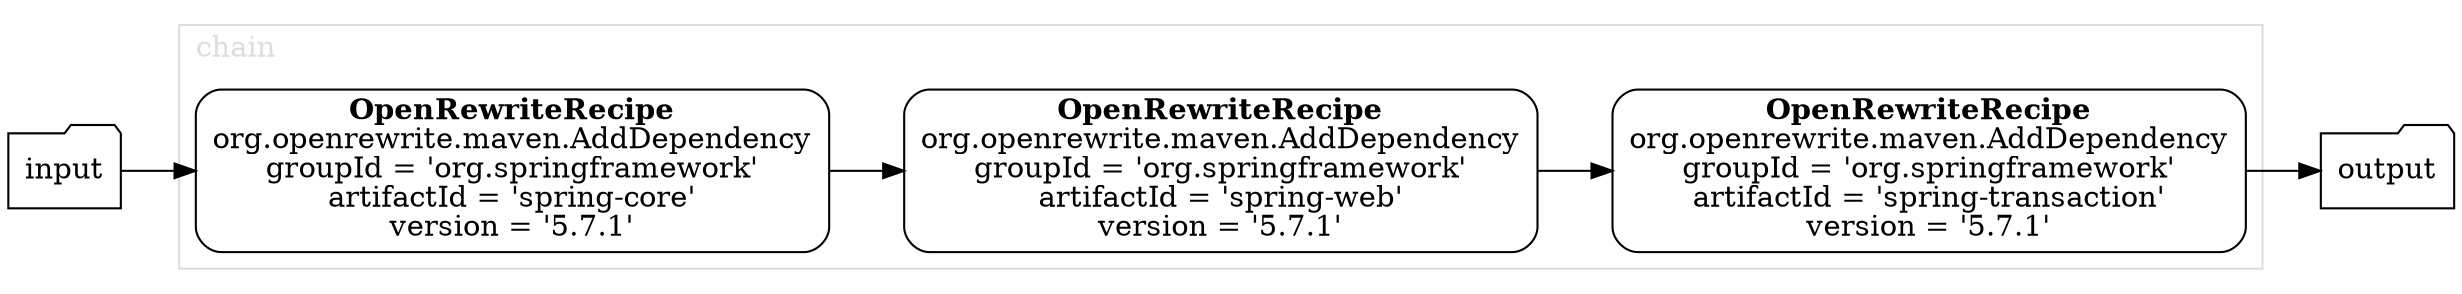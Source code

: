 // This file was auto-generated from loop2.yaml - DO NOT MODIFY

digraph G {
  rankdir="LR";
  labeljust="l";
  node [shape="rect"; style="rounded"; ]


  String_5ce33a58 [label="input"; shape="folder"; ]
  String_78a287ed [label="output"; shape="folder"; ]

  String_5ce33a58 -> OpenRewriteRecipe_27a5328c;
  OpenRewriteRecipe_32cb636e -> String_78a287ed;

  subgraph cluster_66629f63 {
    label=<chain>;
    color="#DDDDDD";
    fontcolor="#dddddd";

    OpenRewriteRecipe_27a5328c [label=<<b>OpenRewriteRecipe</b><br/>org.openrewrite.maven.AddDependency<br/>groupId = 'org.springframework'<br/>artifactId = 'spring-core'<br/>version = '5.7.1'>; ]
    OpenRewriteRecipe_5fb97279 [label=<<b>OpenRewriteRecipe</b><br/>org.openrewrite.maven.AddDependency<br/>groupId = 'org.springframework'<br/>artifactId = 'spring-web'<br/>version = '5.7.1'>; ]
    OpenRewriteRecipe_32cb636e [label=<<b>OpenRewriteRecipe</b><br/>org.openrewrite.maven.AddDependency<br/>groupId = 'org.springframework'<br/>artifactId = 'spring-transaction'<br/>version = '5.7.1'>; ]

    OpenRewriteRecipe_27a5328c -> OpenRewriteRecipe_5fb97279;
    OpenRewriteRecipe_5fb97279 -> OpenRewriteRecipe_32cb636e;
  }
}

